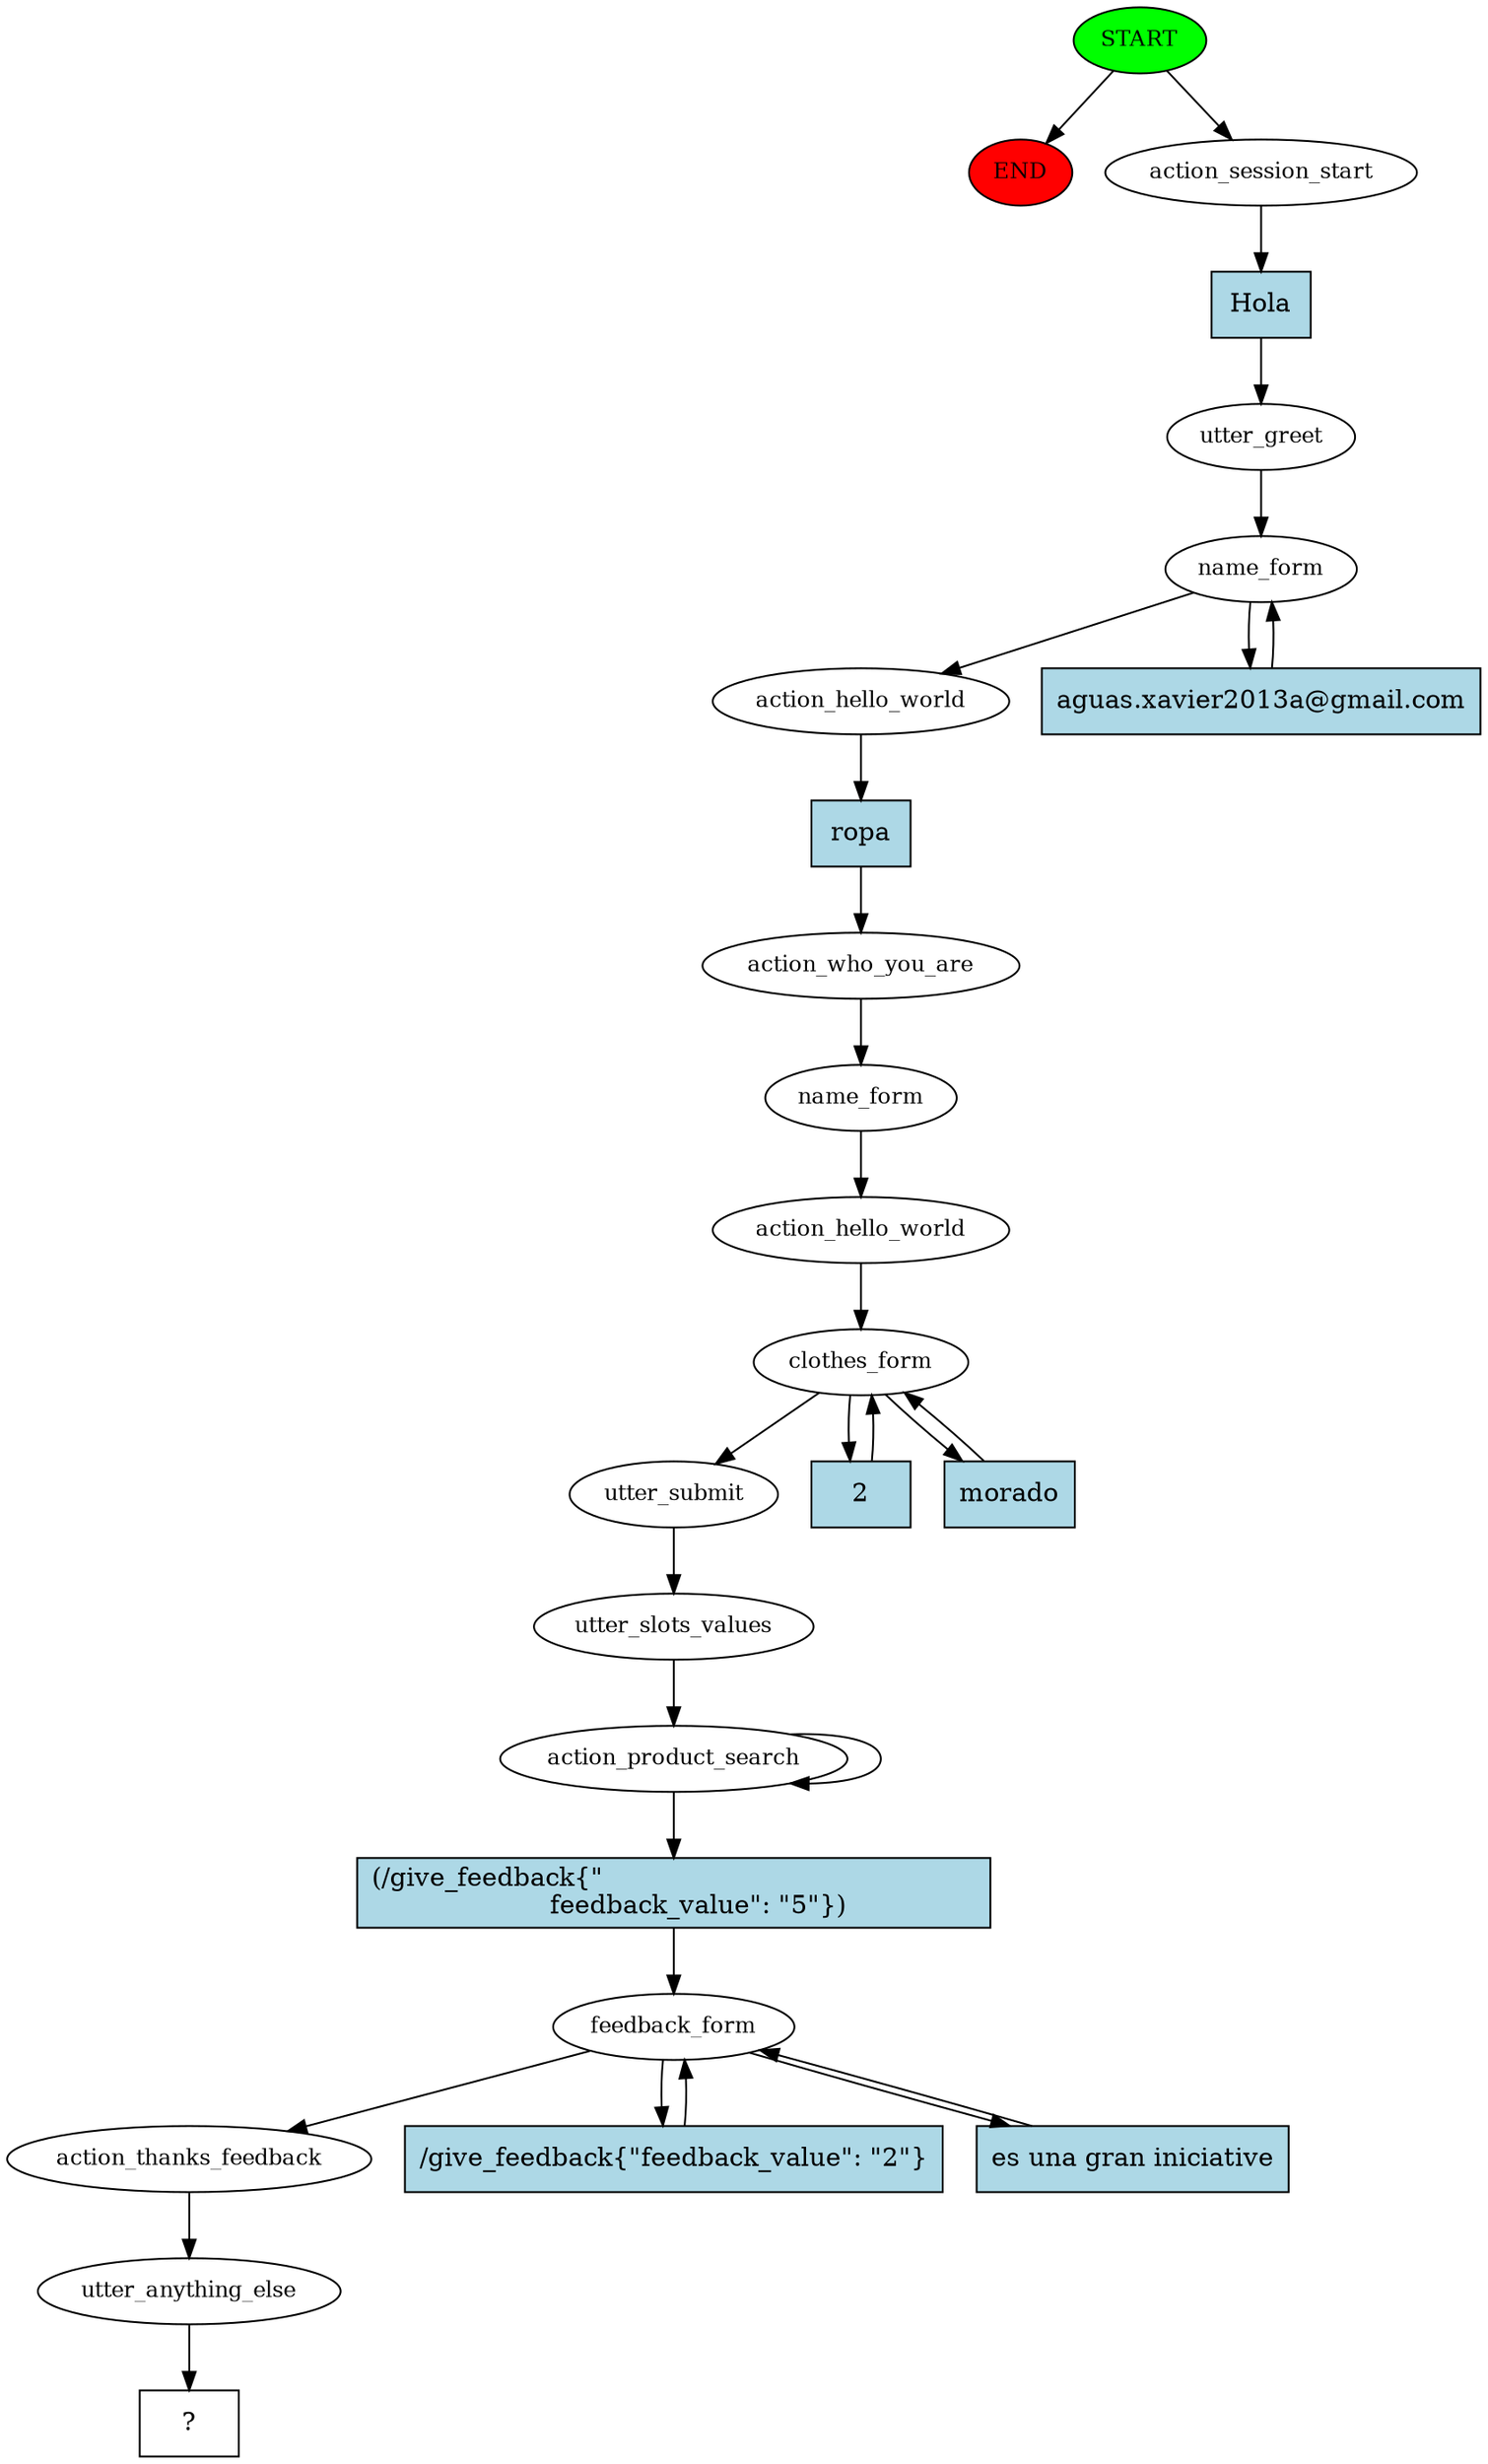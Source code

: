 digraph  {
0 [class="start active", fillcolor=green, fontsize=12, label=START, style=filled];
"-1" [class=end, fillcolor=red, fontsize=12, label=END, style=filled];
1 [class=active, fontsize=12, label=action_session_start];
2 [class=active, fontsize=12, label=utter_greet];
3 [class=active, fontsize=12, label=name_form];
6 [class=active, fontsize=12, label=action_hello_world];
7 [class=active, fontsize=12, label=action_who_you_are];
8 [class=active, fontsize=12, label=name_form];
9 [class=active, fontsize=12, label=action_hello_world];
10 [class=active, fontsize=12, label=clothes_form];
15 [class=active, fontsize=12, label=utter_submit];
16 [class=active, fontsize=12, label=utter_slots_values];
17 [class=active, fontsize=12, label=action_product_search];
19 [class=active, fontsize=12, label=feedback_form];
22 [class=active, fontsize=12, label=action_thanks_feedback];
23 [class=active, fontsize=12, label=utter_anything_else];
24 [class="intent dashed active", label="  ?  ", shape=rect];
25 [class="intent active", fillcolor=lightblue, label=Hola, shape=rect, style=filled];
26 [class="intent active", fillcolor=lightblue, label="aguas.xavier2013a@gmail.com", shape=rect, style=filled];
27 [class="intent active", fillcolor=lightblue, label=ropa, shape=rect, style=filled];
28 [class="intent active", fillcolor=lightblue, label=2, shape=rect, style=filled];
29 [class="intent active", fillcolor=lightblue, label=morado, shape=rect, style=filled];
30 [class="intent active", fillcolor=lightblue, label="(/give_feedback{\"                                             \n      feedback_value\": \"5\"})", shape=rect, style=filled];
31 [class="intent active", fillcolor=lightblue, label="/give_feedback{\"feedback_value\": \"2\"}", shape=rect, style=filled];
32 [class="intent active", fillcolor=lightblue, label="es una gran iniciative", shape=rect, style=filled];
0 -> "-1"  [class="", key=NONE, label=""];
0 -> 1  [class=active, key=NONE, label=""];
1 -> 25  [class=active, key=0];
2 -> 3  [class=active, key=NONE, label=""];
3 -> 6  [class=active, key=NONE, label=""];
3 -> 26  [class=active, key=0];
6 -> 27  [class=active, key=0];
7 -> 8  [class=active, key=NONE, label=""];
8 -> 9  [class=active, key=NONE, label=""];
9 -> 10  [class=active, key=NONE, label=""];
10 -> 15  [class=active, key=NONE, label=""];
10 -> 28  [class=active, key=0];
10 -> 29  [class=active, key=0];
15 -> 16  [class=active, key=NONE, label=""];
16 -> 17  [class=active, key=NONE, label=""];
17 -> 17  [class=active, key=NONE, label=""];
17 -> 30  [class=active, key=0];
19 -> 22  [class=active, key=NONE, label=""];
19 -> 31  [class=active, key=0];
19 -> 32  [class=active, key=0];
22 -> 23  [class=active, key=NONE, label=""];
23 -> 24  [class=active, key=NONE, label=""];
25 -> 2  [class=active, key=0];
26 -> 3  [class=active, key=0];
27 -> 7  [class=active, key=0];
28 -> 10  [class=active, key=0];
29 -> 10  [class=active, key=0];
30 -> 19  [class=active, key=0];
31 -> 19  [class=active, key=0];
32 -> 19  [class=active, key=0];
}
